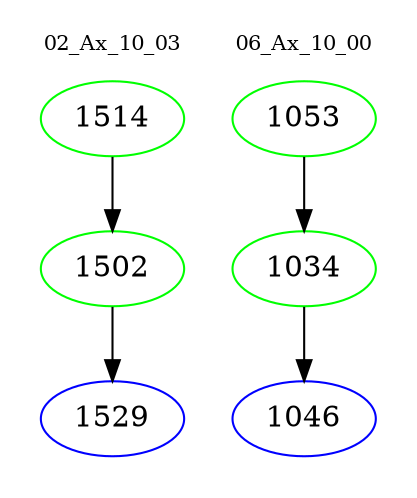digraph{
subgraph cluster_0 {
color = white
label = "02_Ax_10_03";
fontsize=10;
T0_1514 [label="1514", color="green"]
T0_1514 -> T0_1502 [color="black"]
T0_1502 [label="1502", color="green"]
T0_1502 -> T0_1529 [color="black"]
T0_1529 [label="1529", color="blue"]
}
subgraph cluster_1 {
color = white
label = "06_Ax_10_00";
fontsize=10;
T1_1053 [label="1053", color="green"]
T1_1053 -> T1_1034 [color="black"]
T1_1034 [label="1034", color="green"]
T1_1034 -> T1_1046 [color="black"]
T1_1046 [label="1046", color="blue"]
}
}
